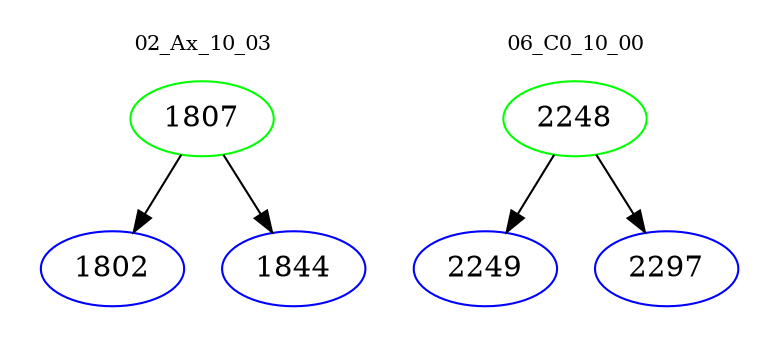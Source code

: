 digraph{
subgraph cluster_0 {
color = white
label = "02_Ax_10_03";
fontsize=10;
T0_1807 [label="1807", color="green"]
T0_1807 -> T0_1802 [color="black"]
T0_1802 [label="1802", color="blue"]
T0_1807 -> T0_1844 [color="black"]
T0_1844 [label="1844", color="blue"]
}
subgraph cluster_1 {
color = white
label = "06_C0_10_00";
fontsize=10;
T1_2248 [label="2248", color="green"]
T1_2248 -> T1_2249 [color="black"]
T1_2249 [label="2249", color="blue"]
T1_2248 -> T1_2297 [color="black"]
T1_2297 [label="2297", color="blue"]
}
}
